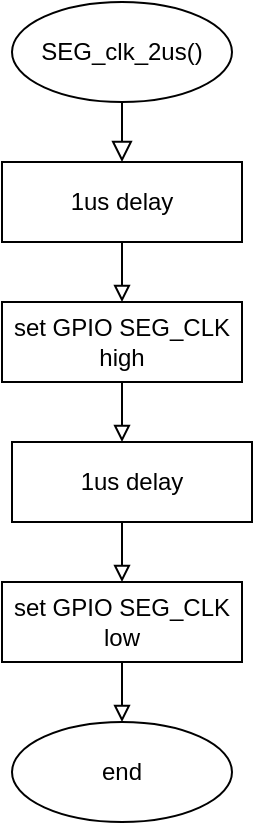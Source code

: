 <mxfile version="15.5.4" type="device"><diagram id="C5RBs43oDa-KdzZeNtuy" name="Page-1"><mxGraphModel dx="982" dy="550" grid="1" gridSize="10" guides="1" tooltips="1" connect="1" arrows="1" fold="1" page="1" pageScale="1" pageWidth="827" pageHeight="1169" math="0" shadow="0"><root><mxCell id="WIyWlLk6GJQsqaUBKTNV-0"/><mxCell id="WIyWlLk6GJQsqaUBKTNV-1" parent="WIyWlLk6GJQsqaUBKTNV-0"/><mxCell id="WIyWlLk6GJQsqaUBKTNV-2" value="" style="rounded=0;html=1;jettySize=auto;orthogonalLoop=1;fontSize=11;endArrow=block;endFill=0;endSize=8;strokeWidth=1;shadow=0;labelBackgroundColor=none;edgeStyle=orthogonalEdgeStyle;" parent="WIyWlLk6GJQsqaUBKTNV-1" edge="1"><mxGeometry relative="1" as="geometry"><mxPoint x="220.0" y="140" as="sourcePoint"/><mxPoint x="220" y="170" as="targetPoint"/></mxGeometry></mxCell><mxCell id="gNHy4FhJcOQ4sbt-jfky-1" style="edgeStyle=orthogonalEdgeStyle;rounded=0;orthogonalLoop=1;jettySize=auto;html=1;exitX=0.5;exitY=1;exitDx=0;exitDy=0;entryX=0.5;entryY=0;entryDx=0;entryDy=0;endArrow=block;endFill=0;" edge="1" parent="WIyWlLk6GJQsqaUBKTNV-1"><mxGeometry relative="1" as="geometry"><mxPoint x="220" y="210" as="sourcePoint"/><mxPoint x="220" y="240" as="targetPoint"/></mxGeometry></mxCell><mxCell id="gNHy4FhJcOQ4sbt-jfky-5" style="edgeStyle=orthogonalEdgeStyle;rounded=0;orthogonalLoop=1;jettySize=auto;html=1;exitX=0.5;exitY=1;exitDx=0;exitDy=0;entryX=0.5;entryY=0;entryDx=0;entryDy=0;endArrow=block;endFill=0;" edge="1" parent="WIyWlLk6GJQsqaUBKTNV-1"><mxGeometry relative="1" as="geometry"><mxPoint x="220" y="420" as="sourcePoint"/><mxPoint x="220" y="450" as="targetPoint"/></mxGeometry></mxCell><mxCell id="gNHy4FhJcOQ4sbt-jfky-2" style="edgeStyle=orthogonalEdgeStyle;rounded=0;orthogonalLoop=1;jettySize=auto;html=1;exitX=0.5;exitY=1;exitDx=0;exitDy=0;entryX=0.5;entryY=0;entryDx=0;entryDy=0;endArrow=block;endFill=0;" edge="1" parent="WIyWlLk6GJQsqaUBKTNV-1"><mxGeometry relative="1" as="geometry"><mxPoint x="220" y="280" as="sourcePoint"/><mxPoint x="220" y="310" as="targetPoint"/></mxGeometry></mxCell><mxCell id="gNHy4FhJcOQ4sbt-jfky-3" style="edgeStyle=orthogonalEdgeStyle;rounded=0;orthogonalLoop=1;jettySize=auto;html=1;exitX=0.5;exitY=1;exitDx=0;exitDy=0;entryX=0.5;entryY=0;entryDx=0;entryDy=0;endArrow=block;endFill=0;" edge="1" parent="WIyWlLk6GJQsqaUBKTNV-1"><mxGeometry relative="1" as="geometry"><mxPoint x="220" y="350" as="sourcePoint"/><mxPoint x="220" y="380" as="targetPoint"/></mxGeometry></mxCell><mxCell id="gNHy4FhJcOQ4sbt-jfky-7" value="&lt;span&gt;SEG_clk_2us()&lt;/span&gt;" style="ellipse;whiteSpace=wrap;html=1;" vertex="1" parent="WIyWlLk6GJQsqaUBKTNV-1"><mxGeometry x="165" y="90" width="110" height="50" as="geometry"/></mxCell><mxCell id="gNHy4FhJcOQ4sbt-jfky-8" value="&lt;span&gt;1us delay&lt;/span&gt;" style="rounded=0;whiteSpace=wrap;html=1;" vertex="1" parent="WIyWlLk6GJQsqaUBKTNV-1"><mxGeometry x="160" y="170" width="120" height="40" as="geometry"/></mxCell><mxCell id="gNHy4FhJcOQ4sbt-jfky-9" value="&lt;span&gt;1us delay&lt;/span&gt;" style="rounded=0;whiteSpace=wrap;html=1;" vertex="1" parent="WIyWlLk6GJQsqaUBKTNV-1"><mxGeometry x="165" y="310" width="120" height="40" as="geometry"/></mxCell><mxCell id="gNHy4FhJcOQ4sbt-jfky-10" value="set GPIO SEG_CLK high" style="rounded=0;whiteSpace=wrap;html=1;" vertex="1" parent="WIyWlLk6GJQsqaUBKTNV-1"><mxGeometry x="160" y="240" width="120" height="40" as="geometry"/></mxCell><mxCell id="gNHy4FhJcOQ4sbt-jfky-11" value="set GPIO SEG_CLK low" style="rounded=0;whiteSpace=wrap;html=1;" vertex="1" parent="WIyWlLk6GJQsqaUBKTNV-1"><mxGeometry x="160" y="380" width="120" height="40" as="geometry"/></mxCell><mxCell id="gNHy4FhJcOQ4sbt-jfky-12" value="&lt;span&gt;end&lt;/span&gt;" style="ellipse;whiteSpace=wrap;html=1;" vertex="1" parent="WIyWlLk6GJQsqaUBKTNV-1"><mxGeometry x="165" y="450" width="110" height="50" as="geometry"/></mxCell></root></mxGraphModel></diagram></mxfile>